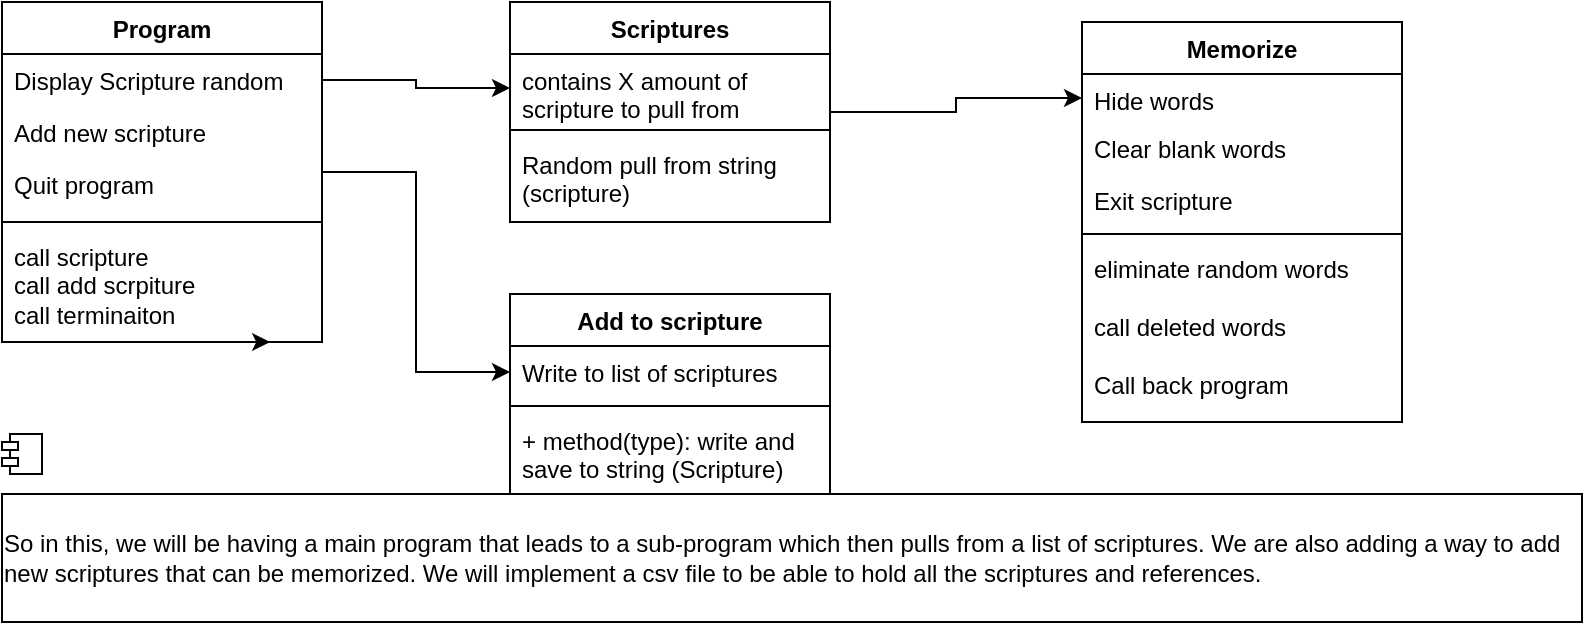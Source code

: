 <mxfile version="22.0.4" type="github">
  <diagram id="C5RBs43oDa-KdzZeNtuy" name="Page-1">
    <mxGraphModel dx="1221" dy="769" grid="1" gridSize="10" guides="1" tooltips="1" connect="1" arrows="1" fold="1" page="1" pageScale="1" pageWidth="827" pageHeight="1169" math="0" shadow="0">
      <root>
        <mxCell id="WIyWlLk6GJQsqaUBKTNV-0" />
        <mxCell id="WIyWlLk6GJQsqaUBKTNV-1" parent="WIyWlLk6GJQsqaUBKTNV-0" />
        <mxCell id="-DzAwlbV7Cr3BW1uQROi-35" style="edgeStyle=orthogonalEdgeStyle;rounded=0;orthogonalLoop=1;jettySize=auto;html=1;exitX=1;exitY=0.5;exitDx=0;exitDy=0;entryX=0;entryY=0.5;entryDx=0;entryDy=0;" edge="1" parent="WIyWlLk6GJQsqaUBKTNV-1" source="-DzAwlbV7Cr3BW1uQROi-0" target="-DzAwlbV7Cr3BW1uQROi-32">
          <mxGeometry relative="1" as="geometry" />
        </mxCell>
        <mxCell id="-DzAwlbV7Cr3BW1uQROi-0" value="Program" style="swimlane;fontStyle=1;align=center;verticalAlign=top;childLayout=stackLayout;horizontal=1;startSize=26;horizontalStack=0;resizeParent=1;resizeParentMax=0;resizeLast=0;collapsible=1;marginBottom=0;whiteSpace=wrap;html=1;" vertex="1" parent="WIyWlLk6GJQsqaUBKTNV-1">
          <mxGeometry width="160" height="170" as="geometry" />
        </mxCell>
        <mxCell id="-DzAwlbV7Cr3BW1uQROi-21" value="Display Scripture random" style="text;strokeColor=none;fillColor=none;align=left;verticalAlign=top;spacingLeft=4;spacingRight=4;overflow=hidden;rotatable=0;points=[[0,0.5],[1,0.5]];portConstraint=eastwest;whiteSpace=wrap;html=1;" vertex="1" parent="-DzAwlbV7Cr3BW1uQROi-0">
          <mxGeometry y="26" width="160" height="26" as="geometry" />
        </mxCell>
        <mxCell id="-DzAwlbV7Cr3BW1uQROi-30" value="Add new scripture" style="text;strokeColor=none;fillColor=none;align=left;verticalAlign=top;spacingLeft=4;spacingRight=4;overflow=hidden;rotatable=0;points=[[0,0.5],[1,0.5]];portConstraint=eastwest;whiteSpace=wrap;html=1;" vertex="1" parent="-DzAwlbV7Cr3BW1uQROi-0">
          <mxGeometry y="52" width="160" height="26" as="geometry" />
        </mxCell>
        <mxCell id="-DzAwlbV7Cr3BW1uQROi-1" value="&lt;div&gt;Quit program&lt;br&gt;&lt;/div&gt;&lt;div&gt;&lt;br&gt;&lt;/div&gt;" style="text;strokeColor=none;fillColor=none;align=left;verticalAlign=top;spacingLeft=4;spacingRight=4;overflow=hidden;rotatable=0;points=[[0,0.5],[1,0.5]];portConstraint=eastwest;whiteSpace=wrap;html=1;" vertex="1" parent="-DzAwlbV7Cr3BW1uQROi-0">
          <mxGeometry y="78" width="160" height="28" as="geometry" />
        </mxCell>
        <mxCell id="-DzAwlbV7Cr3BW1uQROi-2" value="" style="line;strokeWidth=1;fillColor=none;align=left;verticalAlign=middle;spacingTop=-1;spacingLeft=3;spacingRight=3;rotatable=0;labelPosition=right;points=[];portConstraint=eastwest;strokeColor=inherit;" vertex="1" parent="-DzAwlbV7Cr3BW1uQROi-0">
          <mxGeometry y="106" width="160" height="8" as="geometry" />
        </mxCell>
        <mxCell id="-DzAwlbV7Cr3BW1uQROi-3" value="&lt;div&gt;call scripture&lt;/div&gt;&lt;div&gt;call add scrpiture&lt;/div&gt;&lt;div&gt;call terminaiton&lt;br&gt;&lt;/div&gt;" style="text;strokeColor=none;fillColor=none;align=left;verticalAlign=top;spacingLeft=4;spacingRight=4;overflow=hidden;rotatable=0;points=[[0,0.5],[1,0.5]];portConstraint=eastwest;whiteSpace=wrap;html=1;" vertex="1" parent="-DzAwlbV7Cr3BW1uQROi-0">
          <mxGeometry y="114" width="160" height="56" as="geometry" />
        </mxCell>
        <mxCell id="-DzAwlbV7Cr3BW1uQROi-39" style="edgeStyle=orthogonalEdgeStyle;rounded=0;orthogonalLoop=1;jettySize=auto;html=1;exitX=0.75;exitY=1;exitDx=0;exitDy=0;entryX=0.838;entryY=1;entryDx=0;entryDy=0;entryPerimeter=0;" edge="1" parent="-DzAwlbV7Cr3BW1uQROi-0" source="-DzAwlbV7Cr3BW1uQROi-0" target="-DzAwlbV7Cr3BW1uQROi-3">
          <mxGeometry relative="1" as="geometry" />
        </mxCell>
        <mxCell id="-DzAwlbV7Cr3BW1uQROi-8" value="Memorize" style="swimlane;fontStyle=1;align=center;verticalAlign=top;childLayout=stackLayout;horizontal=1;startSize=26;horizontalStack=0;resizeParent=1;resizeParentMax=0;resizeLast=0;collapsible=1;marginBottom=0;whiteSpace=wrap;html=1;" vertex="1" parent="WIyWlLk6GJQsqaUBKTNV-1">
          <mxGeometry x="540" y="10" width="160" height="200" as="geometry" />
        </mxCell>
        <mxCell id="-DzAwlbV7Cr3BW1uQROi-9" value="&lt;div&gt;Hide words&lt;br&gt;&lt;/div&gt;" style="text;strokeColor=none;fillColor=none;align=left;verticalAlign=top;spacingLeft=4;spacingRight=4;overflow=hidden;rotatable=0;points=[[0,0.5],[1,0.5]];portConstraint=eastwest;whiteSpace=wrap;html=1;" vertex="1" parent="-DzAwlbV7Cr3BW1uQROi-8">
          <mxGeometry y="26" width="160" height="24" as="geometry" />
        </mxCell>
        <mxCell id="-DzAwlbV7Cr3BW1uQROi-23" value="Clear blank words" style="text;strokeColor=none;fillColor=none;align=left;verticalAlign=top;spacingLeft=4;spacingRight=4;overflow=hidden;rotatable=0;points=[[0,0.5],[1,0.5]];portConstraint=eastwest;whiteSpace=wrap;html=1;" vertex="1" parent="-DzAwlbV7Cr3BW1uQROi-8">
          <mxGeometry y="50" width="160" height="26" as="geometry" />
        </mxCell>
        <mxCell id="-DzAwlbV7Cr3BW1uQROi-24" value="Exit scripture" style="text;strokeColor=none;fillColor=none;align=left;verticalAlign=top;spacingLeft=4;spacingRight=4;overflow=hidden;rotatable=0;points=[[0,0.5],[1,0.5]];portConstraint=eastwest;whiteSpace=wrap;html=1;" vertex="1" parent="-DzAwlbV7Cr3BW1uQROi-8">
          <mxGeometry y="76" width="160" height="26" as="geometry" />
        </mxCell>
        <mxCell id="-DzAwlbV7Cr3BW1uQROi-10" value="" style="line;strokeWidth=1;fillColor=none;align=left;verticalAlign=middle;spacingTop=-1;spacingLeft=3;spacingRight=3;rotatable=0;labelPosition=right;points=[];portConstraint=eastwest;strokeColor=inherit;" vertex="1" parent="-DzAwlbV7Cr3BW1uQROi-8">
          <mxGeometry y="102" width="160" height="8" as="geometry" />
        </mxCell>
        <mxCell id="-DzAwlbV7Cr3BW1uQROi-11" value="&lt;div&gt;eliminate random words &lt;br&gt;&lt;/div&gt;&lt;div&gt;&lt;br&gt;&lt;/div&gt;&lt;div&gt;call deleted words &lt;br&gt;&lt;/div&gt;&lt;div&gt;&lt;br&gt;&lt;/div&gt;&lt;div&gt;Call back program&lt;br&gt;&lt;/div&gt;" style="text;strokeColor=none;fillColor=none;align=left;verticalAlign=top;spacingLeft=4;spacingRight=4;overflow=hidden;rotatable=0;points=[[0,0.5],[1,0.5]];portConstraint=eastwest;whiteSpace=wrap;html=1;" vertex="1" parent="-DzAwlbV7Cr3BW1uQROi-8">
          <mxGeometry y="110" width="160" height="90" as="geometry" />
        </mxCell>
        <mxCell id="-DzAwlbV7Cr3BW1uQROi-28" style="edgeStyle=orthogonalEdgeStyle;rounded=0;orthogonalLoop=1;jettySize=auto;html=1;exitX=1;exitY=0.5;exitDx=0;exitDy=0;" edge="1" parent="WIyWlLk6GJQsqaUBKTNV-1" source="-DzAwlbV7Cr3BW1uQROi-16" target="-DzAwlbV7Cr3BW1uQROi-9">
          <mxGeometry relative="1" as="geometry" />
        </mxCell>
        <mxCell id="-DzAwlbV7Cr3BW1uQROi-16" value="Scriptures" style="swimlane;fontStyle=1;align=center;verticalAlign=top;childLayout=stackLayout;horizontal=1;startSize=26;horizontalStack=0;resizeParent=1;resizeParentMax=0;resizeLast=0;collapsible=1;marginBottom=0;whiteSpace=wrap;html=1;" vertex="1" parent="WIyWlLk6GJQsqaUBKTNV-1">
          <mxGeometry x="254" width="160" height="110" as="geometry" />
        </mxCell>
        <mxCell id="-DzAwlbV7Cr3BW1uQROi-17" value="contains X amount of scripture to pull from" style="text;strokeColor=none;fillColor=none;align=left;verticalAlign=top;spacingLeft=4;spacingRight=4;overflow=hidden;rotatable=0;points=[[0,0.5],[1,0.5]];portConstraint=eastwest;whiteSpace=wrap;html=1;" vertex="1" parent="-DzAwlbV7Cr3BW1uQROi-16">
          <mxGeometry y="26" width="160" height="34" as="geometry" />
        </mxCell>
        <mxCell id="-DzAwlbV7Cr3BW1uQROi-18" value="" style="line;strokeWidth=1;fillColor=none;align=left;verticalAlign=middle;spacingTop=-1;spacingLeft=3;spacingRight=3;rotatable=0;labelPosition=right;points=[];portConstraint=eastwest;strokeColor=inherit;" vertex="1" parent="-DzAwlbV7Cr3BW1uQROi-16">
          <mxGeometry y="60" width="160" height="8" as="geometry" />
        </mxCell>
        <mxCell id="-DzAwlbV7Cr3BW1uQROi-19" value="Random pull from string (scripture)" style="text;strokeColor=none;fillColor=none;align=left;verticalAlign=top;spacingLeft=4;spacingRight=4;overflow=hidden;rotatable=0;points=[[0,0.5],[1,0.5]];portConstraint=eastwest;whiteSpace=wrap;html=1;" vertex="1" parent="-DzAwlbV7Cr3BW1uQROi-16">
          <mxGeometry y="68" width="160" height="42" as="geometry" />
        </mxCell>
        <mxCell id="-DzAwlbV7Cr3BW1uQROi-26" style="edgeStyle=orthogonalEdgeStyle;rounded=0;orthogonalLoop=1;jettySize=auto;html=1;exitX=1;exitY=0.5;exitDx=0;exitDy=0;entryX=0;entryY=0.5;entryDx=0;entryDy=0;" edge="1" parent="WIyWlLk6GJQsqaUBKTNV-1" source="-DzAwlbV7Cr3BW1uQROi-21" target="-DzAwlbV7Cr3BW1uQROi-17">
          <mxGeometry relative="1" as="geometry" />
        </mxCell>
        <mxCell id="-DzAwlbV7Cr3BW1uQROi-31" value="Add to scripture" style="swimlane;fontStyle=1;align=center;verticalAlign=top;childLayout=stackLayout;horizontal=1;startSize=26;horizontalStack=0;resizeParent=1;resizeParentMax=0;resizeLast=0;collapsible=1;marginBottom=0;whiteSpace=wrap;html=1;" vertex="1" parent="WIyWlLk6GJQsqaUBKTNV-1">
          <mxGeometry x="254" y="146" width="160" height="100" as="geometry" />
        </mxCell>
        <mxCell id="-DzAwlbV7Cr3BW1uQROi-32" value="Write to list of scriptures" style="text;strokeColor=none;fillColor=none;align=left;verticalAlign=top;spacingLeft=4;spacingRight=4;overflow=hidden;rotatable=0;points=[[0,0.5],[1,0.5]];portConstraint=eastwest;whiteSpace=wrap;html=1;" vertex="1" parent="-DzAwlbV7Cr3BW1uQROi-31">
          <mxGeometry y="26" width="160" height="26" as="geometry" />
        </mxCell>
        <mxCell id="-DzAwlbV7Cr3BW1uQROi-33" value="" style="line;strokeWidth=1;fillColor=none;align=left;verticalAlign=middle;spacingTop=-1;spacingLeft=3;spacingRight=3;rotatable=0;labelPosition=right;points=[];portConstraint=eastwest;strokeColor=inherit;" vertex="1" parent="-DzAwlbV7Cr3BW1uQROi-31">
          <mxGeometry y="52" width="160" height="8" as="geometry" />
        </mxCell>
        <mxCell id="-DzAwlbV7Cr3BW1uQROi-34" value="+ method(type): write and save to string (Scripture)" style="text;strokeColor=none;fillColor=none;align=left;verticalAlign=top;spacingLeft=4;spacingRight=4;overflow=hidden;rotatable=0;points=[[0,0.5],[1,0.5]];portConstraint=eastwest;whiteSpace=wrap;html=1;" vertex="1" parent="-DzAwlbV7Cr3BW1uQROi-31">
          <mxGeometry y="60" width="160" height="40" as="geometry" />
        </mxCell>
        <mxCell id="-DzAwlbV7Cr3BW1uQROi-36" value="&lt;div align=&quot;left&quot;&gt;So in this, we will be having a main program that leads to a sub-program which then pulls from a list of scriptures. We are also adding a way to add new scriptures that can be memorized. We will implement a csv file to be able to hold all the scriptures and references.&lt;br&gt;&lt;/div&gt;" style="html=1;dropTarget=0;whiteSpace=wrap;" vertex="1" parent="WIyWlLk6GJQsqaUBKTNV-1">
          <mxGeometry y="246" width="790" height="64" as="geometry" />
        </mxCell>
        <mxCell id="-DzAwlbV7Cr3BW1uQROi-37" value="" style="shape=module;jettyWidth=8;jettyHeight=4;" vertex="1" parent="-DzAwlbV7Cr3BW1uQROi-36">
          <mxGeometry x="1" width="20" height="20" relative="1" as="geometry">
            <mxPoint x="-790" y="-30" as="offset" />
          </mxGeometry>
        </mxCell>
      </root>
    </mxGraphModel>
  </diagram>
</mxfile>
